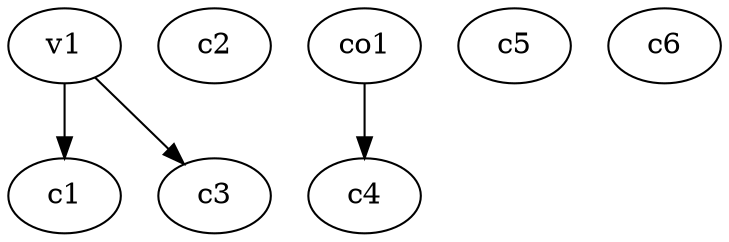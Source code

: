 strict digraph  {
c1;
c2;
c3;
c4;
c5;
c6;
v1;
co1;
v1 -> c3  [weight=1];
v1 -> c1  [weight=1];
co1 -> c4  [weight=1];
}
